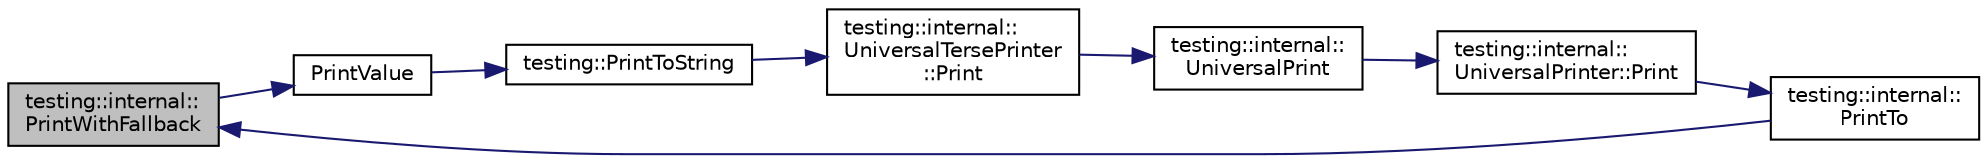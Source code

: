 digraph "testing::internal::PrintWithFallback"
{
 // LATEX_PDF_SIZE
  bgcolor="transparent";
  edge [fontname="Helvetica",fontsize="10",labelfontname="Helvetica",labelfontsize="10"];
  node [fontname="Helvetica",fontsize="10",shape=record];
  rankdir="LR";
  Node1 [label="testing::internal::\lPrintWithFallback",height=0.2,width=0.4,color="black", fillcolor="grey75", style="filled", fontcolor="black",tooltip=" "];
  Node1 -> Node2 [color="midnightblue",fontsize="10",style="solid",fontname="Helvetica"];
  Node2 [label="PrintValue",height=0.2,width=0.4,color="black",URL="$googletest-param-test-test_8cc.html#a4f874f103b3979e50bc676c7f6414dfc",tooltip=" "];
  Node2 -> Node3 [color="midnightblue",fontsize="10",style="solid",fontname="Helvetica"];
  Node3 [label="testing::PrintToString",height=0.2,width=0.4,color="black",URL="$namespacetesting.html#aa5717bb1144edd1d262d310ba70c82ed",tooltip=" "];
  Node3 -> Node4 [color="midnightblue",fontsize="10",style="solid",fontname="Helvetica"];
  Node4 [label="testing::internal::\lUniversalTersePrinter\l::Print",height=0.2,width=0.4,color="black",URL="$classtesting_1_1internal_1_1UniversalTersePrinter.html#a042249cdb42fdb77588c9ad54ea7ed54",tooltip=" "];
  Node4 -> Node5 [color="midnightblue",fontsize="10",style="solid",fontname="Helvetica"];
  Node5 [label="testing::internal::\lUniversalPrint",height=0.2,width=0.4,color="black",URL="$namespacetesting_1_1internal.html#a30708fa2bacf11895b03bdb21eb72309",tooltip=" "];
  Node5 -> Node6 [color="midnightblue",fontsize="10",style="solid",fontname="Helvetica"];
  Node6 [label="testing::internal::\lUniversalPrinter::Print",height=0.2,width=0.4,color="black",URL="$classtesting_1_1internal_1_1UniversalPrinter.html#aecec021e1abbaa260b701e24e3fe33eb",tooltip=" "];
  Node6 -> Node7 [color="midnightblue",fontsize="10",style="solid",fontname="Helvetica"];
  Node7 [label="testing::internal::\lPrintTo",height=0.2,width=0.4,color="black",URL="$namespacetesting_1_1internal.html#adb3c27150dbe661db0e0c4be27533460",tooltip=" "];
  Node7 -> Node1 [color="midnightblue",fontsize="10",style="solid",fontname="Helvetica"];
}
